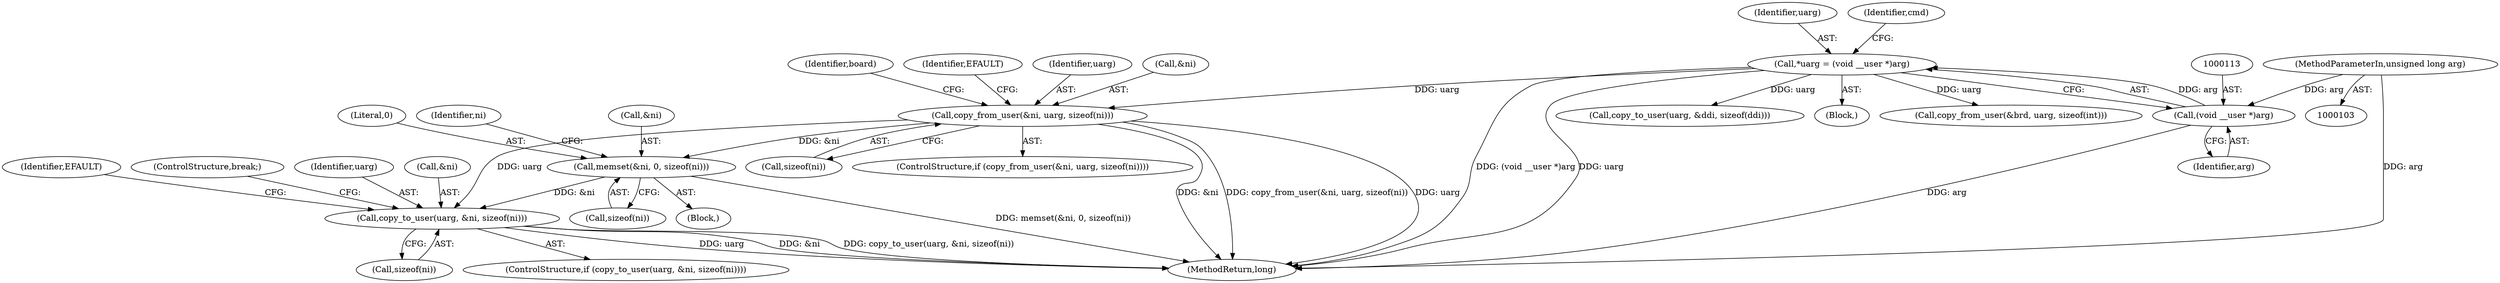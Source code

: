 digraph "0_linux_4b6184336ebb5c8dc1eae7f7ab46ee608a748b05@API" {
"1000311" [label="(Call,copy_from_user(&ni, uarg, sizeof(ni)))"];
"1000110" [label="(Call,*uarg = (void __user *)arg)"];
"1000112" [label="(Call,(void __user *)arg)"];
"1000106" [label="(MethodParameterIn,unsigned long arg)"];
"1000369" [label="(Call,memset(&ni, 0, sizeof(ni)))"];
"1000611" [label="(Call,copy_to_user(uarg, &ni, sizeof(ni)))"];
"1000370" [label="(Call,&ni)"];
"1000321" [label="(Identifier,board)"];
"1000315" [label="(Call,sizeof(ni))"];
"1000319" [label="(Identifier,EFAULT)"];
"1000311" [label="(Call,copy_from_user(&ni, uarg, sizeof(ni)))"];
"1000314" [label="(Identifier,uarg)"];
"1000610" [label="(ControlStructure,if (copy_to_user(uarg, &ni, sizeof(ni))))"];
"1000372" [label="(Literal,0)"];
"1000373" [label="(Call,sizeof(ni))"];
"1000111" [label="(Identifier,uarg)"];
"1000295" [label="(Block,)"];
"1000110" [label="(Call,*uarg = (void __user *)arg)"];
"1000147" [label="(Call,copy_to_user(uarg, &ddi, sizeof(ddi)))"];
"1000312" [label="(Call,&ni)"];
"1000611" [label="(Call,copy_to_user(uarg, &ni, sizeof(ni)))"];
"1000107" [label="(Block,)"];
"1000162" [label="(Call,copy_from_user(&brd, uarg, sizeof(int)))"];
"1000112" [label="(Call,(void __user *)arg)"];
"1000377" [label="(Identifier,ni)"];
"1000613" [label="(Call,&ni)"];
"1000623" [label="(MethodReturn,long)"];
"1000106" [label="(MethodParameterIn,unsigned long arg)"];
"1000116" [label="(Identifier,cmd)"];
"1000619" [label="(Identifier,EFAULT)"];
"1000620" [label="(ControlStructure,break;)"];
"1000114" [label="(Identifier,arg)"];
"1000615" [label="(Call,sizeof(ni))"];
"1000310" [label="(ControlStructure,if (copy_from_user(&ni, uarg, sizeof(ni))))"];
"1000612" [label="(Identifier,uarg)"];
"1000369" [label="(Call,memset(&ni, 0, sizeof(ni)))"];
"1000311" -> "1000310"  [label="AST: "];
"1000311" -> "1000315"  [label="CFG: "];
"1000312" -> "1000311"  [label="AST: "];
"1000314" -> "1000311"  [label="AST: "];
"1000315" -> "1000311"  [label="AST: "];
"1000319" -> "1000311"  [label="CFG: "];
"1000321" -> "1000311"  [label="CFG: "];
"1000311" -> "1000623"  [label="DDG: &ni"];
"1000311" -> "1000623"  [label="DDG: copy_from_user(&ni, uarg, sizeof(ni))"];
"1000311" -> "1000623"  [label="DDG: uarg"];
"1000110" -> "1000311"  [label="DDG: uarg"];
"1000311" -> "1000369"  [label="DDG: &ni"];
"1000311" -> "1000611"  [label="DDG: uarg"];
"1000110" -> "1000107"  [label="AST: "];
"1000110" -> "1000112"  [label="CFG: "];
"1000111" -> "1000110"  [label="AST: "];
"1000112" -> "1000110"  [label="AST: "];
"1000116" -> "1000110"  [label="CFG: "];
"1000110" -> "1000623"  [label="DDG: (void __user *)arg"];
"1000110" -> "1000623"  [label="DDG: uarg"];
"1000112" -> "1000110"  [label="DDG: arg"];
"1000110" -> "1000147"  [label="DDG: uarg"];
"1000110" -> "1000162"  [label="DDG: uarg"];
"1000112" -> "1000114"  [label="CFG: "];
"1000113" -> "1000112"  [label="AST: "];
"1000114" -> "1000112"  [label="AST: "];
"1000112" -> "1000623"  [label="DDG: arg"];
"1000106" -> "1000112"  [label="DDG: arg"];
"1000106" -> "1000103"  [label="AST: "];
"1000106" -> "1000623"  [label="DDG: arg"];
"1000369" -> "1000295"  [label="AST: "];
"1000369" -> "1000373"  [label="CFG: "];
"1000370" -> "1000369"  [label="AST: "];
"1000372" -> "1000369"  [label="AST: "];
"1000373" -> "1000369"  [label="AST: "];
"1000377" -> "1000369"  [label="CFG: "];
"1000369" -> "1000623"  [label="DDG: memset(&ni, 0, sizeof(ni))"];
"1000369" -> "1000611"  [label="DDG: &ni"];
"1000611" -> "1000610"  [label="AST: "];
"1000611" -> "1000615"  [label="CFG: "];
"1000612" -> "1000611"  [label="AST: "];
"1000613" -> "1000611"  [label="AST: "];
"1000615" -> "1000611"  [label="AST: "];
"1000619" -> "1000611"  [label="CFG: "];
"1000620" -> "1000611"  [label="CFG: "];
"1000611" -> "1000623"  [label="DDG: &ni"];
"1000611" -> "1000623"  [label="DDG: copy_to_user(uarg, &ni, sizeof(ni))"];
"1000611" -> "1000623"  [label="DDG: uarg"];
}
